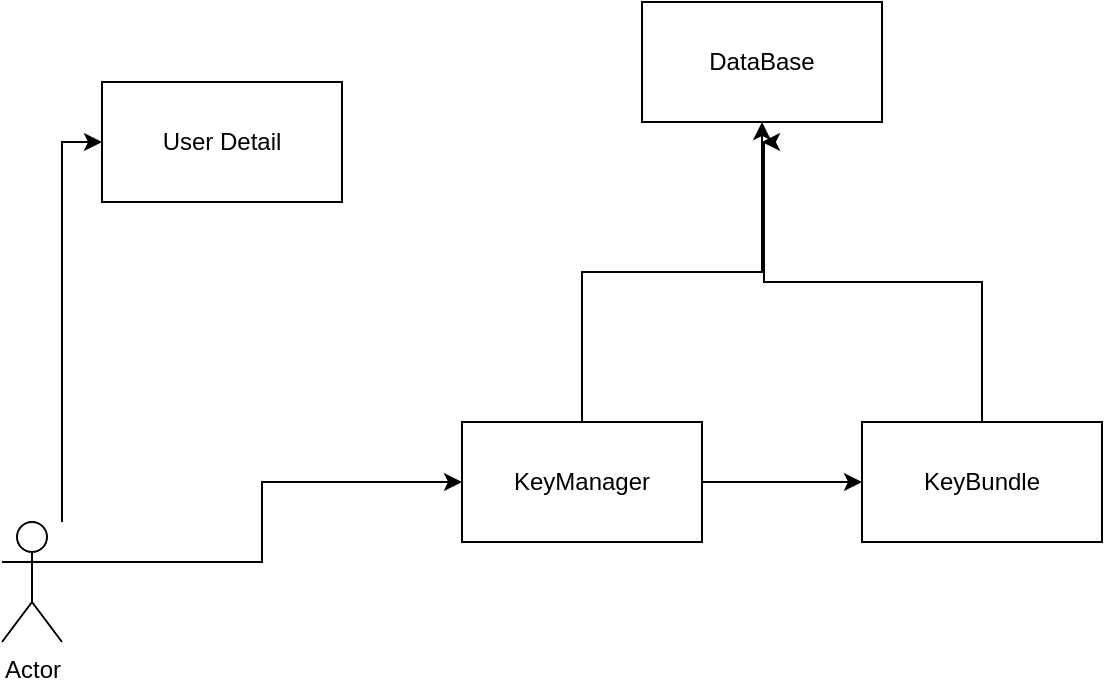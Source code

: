 <mxfile version="24.3.1" type="device">
  <diagram name="Page-1" id="LOiAUMp8ivuIIkZ_Kf1-">
    <mxGraphModel dx="1434" dy="780" grid="1" gridSize="10" guides="1" tooltips="1" connect="1" arrows="1" fold="1" page="1" pageScale="1" pageWidth="850" pageHeight="1100" math="0" shadow="0">
      <root>
        <mxCell id="0" />
        <mxCell id="1" parent="0" />
        <mxCell id="zxt3_9YNCubaF6uFGd1v-1" value="User Detail" style="rounded=0;whiteSpace=wrap;html=1;" parent="1" vertex="1">
          <mxGeometry x="130" y="50" width="120" height="60" as="geometry" />
        </mxCell>
        <mxCell id="zxt3_9YNCubaF6uFGd1v-4" style="edgeStyle=orthogonalEdgeStyle;rounded=0;orthogonalLoop=1;jettySize=auto;html=1;entryX=0;entryY=0.5;entryDx=0;entryDy=0;" parent="1" source="zxt3_9YNCubaF6uFGd1v-2" target="zxt3_9YNCubaF6uFGd1v-1" edge="1">
          <mxGeometry relative="1" as="geometry">
            <Array as="points">
              <mxPoint x="110" y="80" />
            </Array>
          </mxGeometry>
        </mxCell>
        <mxCell id="zxt3_9YNCubaF6uFGd1v-7" style="edgeStyle=orthogonalEdgeStyle;rounded=0;orthogonalLoop=1;jettySize=auto;html=1;exitX=1;exitY=0.333;exitDx=0;exitDy=0;exitPerimeter=0;" parent="1" source="zxt3_9YNCubaF6uFGd1v-2" target="zxt3_9YNCubaF6uFGd1v-6" edge="1">
          <mxGeometry relative="1" as="geometry" />
        </mxCell>
        <mxCell id="zxt3_9YNCubaF6uFGd1v-2" value="Actor" style="shape=umlActor;verticalLabelPosition=bottom;verticalAlign=top;html=1;outlineConnect=0;" parent="1" vertex="1">
          <mxGeometry x="80" y="270" width="30" height="60" as="geometry" />
        </mxCell>
        <mxCell id="zxt3_9YNCubaF6uFGd1v-12" style="edgeStyle=orthogonalEdgeStyle;rounded=0;orthogonalLoop=1;jettySize=auto;html=1;exitX=1;exitY=0.5;exitDx=0;exitDy=0;" parent="1" source="zxt3_9YNCubaF6uFGd1v-6" target="zxt3_9YNCubaF6uFGd1v-11" edge="1">
          <mxGeometry relative="1" as="geometry" />
        </mxCell>
        <mxCell id="zxt3_9YNCubaF6uFGd1v-17" style="edgeStyle=orthogonalEdgeStyle;rounded=0;orthogonalLoop=1;jettySize=auto;html=1;exitX=0.5;exitY=0;exitDx=0;exitDy=0;entryX=0.5;entryY=1;entryDx=0;entryDy=0;" parent="1" source="zxt3_9YNCubaF6uFGd1v-6" target="zxt3_9YNCubaF6uFGd1v-16" edge="1">
          <mxGeometry relative="1" as="geometry" />
        </mxCell>
        <mxCell id="zxt3_9YNCubaF6uFGd1v-6" value="KeyManager" style="rounded=0;whiteSpace=wrap;html=1;" parent="1" vertex="1">
          <mxGeometry x="310" y="220" width="120" height="60" as="geometry" />
        </mxCell>
        <mxCell id="zxt3_9YNCubaF6uFGd1v-18" style="edgeStyle=orthogonalEdgeStyle;rounded=0;orthogonalLoop=1;jettySize=auto;html=1;exitX=0.5;exitY=0;exitDx=0;exitDy=0;" parent="1" source="zxt3_9YNCubaF6uFGd1v-11" edge="1">
          <mxGeometry relative="1" as="geometry">
            <mxPoint x="460" y="80" as="targetPoint" />
            <Array as="points">
              <mxPoint x="570" y="150" />
              <mxPoint x="461" y="150" />
            </Array>
          </mxGeometry>
        </mxCell>
        <mxCell id="zxt3_9YNCubaF6uFGd1v-11" value="KeyBundle" style="rounded=0;whiteSpace=wrap;html=1;" parent="1" vertex="1">
          <mxGeometry x="510" y="220" width="120" height="60" as="geometry" />
        </mxCell>
        <mxCell id="zxt3_9YNCubaF6uFGd1v-16" value="DataBase" style="rounded=0;whiteSpace=wrap;html=1;" parent="1" vertex="1">
          <mxGeometry x="400" y="10" width="120" height="60" as="geometry" />
        </mxCell>
      </root>
    </mxGraphModel>
  </diagram>
</mxfile>
